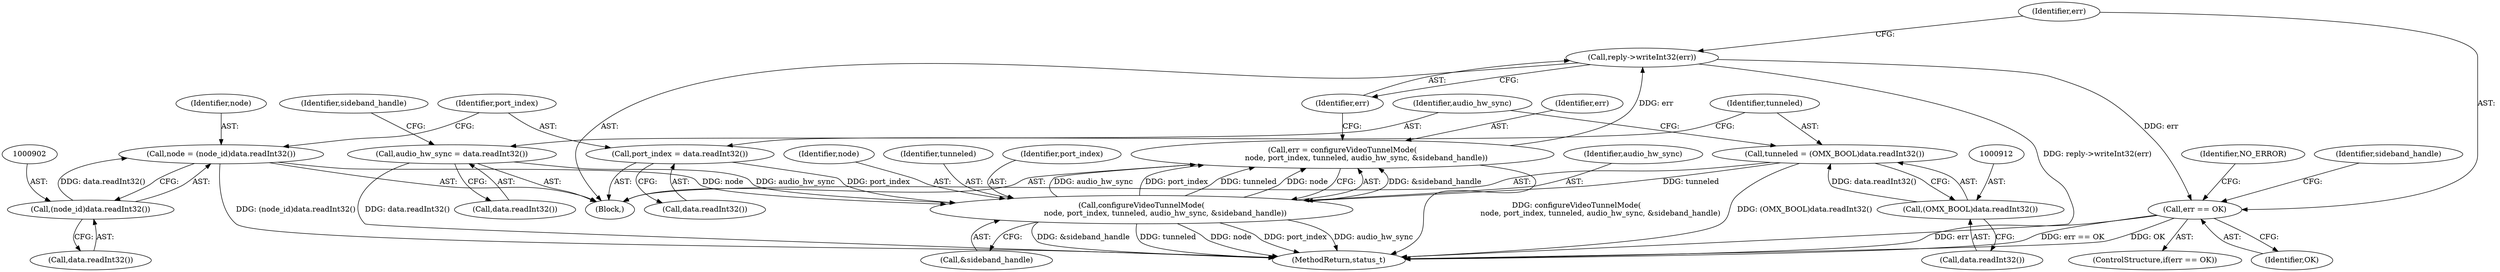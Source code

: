 digraph "0_Android_295c883fe3105b19bcd0f9e07d54c6b589fc5bff@API" {
"1000932" [label="(Call,reply->writeInt32(err))"];
"1000923" [label="(Call,err = configureVideoTunnelMode(\n                    node, port_index, tunneled, audio_hw_sync, &sideband_handle))"];
"1000925" [label="(Call,configureVideoTunnelMode(\n                    node, port_index, tunneled, audio_hw_sync, &sideband_handle))"];
"1000899" [label="(Call,node = (node_id)data.readInt32())"];
"1000901" [label="(Call,(node_id)data.readInt32())"];
"1000905" [label="(Call,port_index = data.readInt32())"];
"1000909" [label="(Call,tunneled = (OMX_BOOL)data.readInt32())"];
"1000911" [label="(Call,(OMX_BOOL)data.readInt32())"];
"1000915" [label="(Call,audio_hw_sync = data.readInt32())"];
"1000935" [label="(Call,err == OK)"];
"1000930" [label="(Call,&sideband_handle)"];
"1000926" [label="(Identifier,node)"];
"1000942" [label="(Identifier,NO_ERROR)"];
"1000917" [label="(Call,data.readInt32())"];
"1000923" [label="(Call,err = configureVideoTunnelMode(\n                    node, port_index, tunneled, audio_hw_sync, &sideband_handle))"];
"1000907" [label="(Call,data.readInt32())"];
"1000910" [label="(Identifier,tunneled)"];
"1000925" [label="(Call,configureVideoTunnelMode(\n                    node, port_index, tunneled, audio_hw_sync, &sideband_handle))"];
"1000924" [label="(Identifier,err)"];
"1001214" [label="(MethodReturn,status_t)"];
"1000932" [label="(Call,reply->writeInt32(err))"];
"1000937" [label="(Identifier,OK)"];
"1000920" [label="(Identifier,sideband_handle)"];
"1000928" [label="(Identifier,tunneled)"];
"1000940" [label="(Identifier,sideband_handle)"];
"1000909" [label="(Call,tunneled = (OMX_BOOL)data.readInt32())"];
"1000905" [label="(Call,port_index = data.readInt32())"];
"1000915" [label="(Call,audio_hw_sync = data.readInt32())"];
"1000906" [label="(Identifier,port_index)"];
"1000903" [label="(Call,data.readInt32())"];
"1000913" [label="(Call,data.readInt32())"];
"1000893" [label="(Block,)"];
"1000934" [label="(ControlStructure,if(err == OK))"];
"1000936" [label="(Identifier,err)"];
"1000900" [label="(Identifier,node)"];
"1000935" [label="(Call,err == OK)"];
"1000927" [label="(Identifier,port_index)"];
"1000911" [label="(Call,(OMX_BOOL)data.readInt32())"];
"1000929" [label="(Identifier,audio_hw_sync)"];
"1000933" [label="(Identifier,err)"];
"1000899" [label="(Call,node = (node_id)data.readInt32())"];
"1000901" [label="(Call,(node_id)data.readInt32())"];
"1000916" [label="(Identifier,audio_hw_sync)"];
"1000932" -> "1000893"  [label="AST: "];
"1000932" -> "1000933"  [label="CFG: "];
"1000933" -> "1000932"  [label="AST: "];
"1000936" -> "1000932"  [label="CFG: "];
"1000932" -> "1001214"  [label="DDG: reply->writeInt32(err)"];
"1000923" -> "1000932"  [label="DDG: err"];
"1000932" -> "1000935"  [label="DDG: err"];
"1000923" -> "1000893"  [label="AST: "];
"1000923" -> "1000925"  [label="CFG: "];
"1000924" -> "1000923"  [label="AST: "];
"1000925" -> "1000923"  [label="AST: "];
"1000933" -> "1000923"  [label="CFG: "];
"1000923" -> "1001214"  [label="DDG: configureVideoTunnelMode(\n                    node, port_index, tunneled, audio_hw_sync, &sideband_handle)"];
"1000925" -> "1000923"  [label="DDG: &sideband_handle"];
"1000925" -> "1000923"  [label="DDG: audio_hw_sync"];
"1000925" -> "1000923"  [label="DDG: port_index"];
"1000925" -> "1000923"  [label="DDG: tunneled"];
"1000925" -> "1000923"  [label="DDG: node"];
"1000925" -> "1000930"  [label="CFG: "];
"1000926" -> "1000925"  [label="AST: "];
"1000927" -> "1000925"  [label="AST: "];
"1000928" -> "1000925"  [label="AST: "];
"1000929" -> "1000925"  [label="AST: "];
"1000930" -> "1000925"  [label="AST: "];
"1000925" -> "1001214"  [label="DDG: node"];
"1000925" -> "1001214"  [label="DDG: port_index"];
"1000925" -> "1001214"  [label="DDG: audio_hw_sync"];
"1000925" -> "1001214"  [label="DDG: &sideband_handle"];
"1000925" -> "1001214"  [label="DDG: tunneled"];
"1000899" -> "1000925"  [label="DDG: node"];
"1000905" -> "1000925"  [label="DDG: port_index"];
"1000909" -> "1000925"  [label="DDG: tunneled"];
"1000915" -> "1000925"  [label="DDG: audio_hw_sync"];
"1000899" -> "1000893"  [label="AST: "];
"1000899" -> "1000901"  [label="CFG: "];
"1000900" -> "1000899"  [label="AST: "];
"1000901" -> "1000899"  [label="AST: "];
"1000906" -> "1000899"  [label="CFG: "];
"1000899" -> "1001214"  [label="DDG: (node_id)data.readInt32()"];
"1000901" -> "1000899"  [label="DDG: data.readInt32()"];
"1000901" -> "1000903"  [label="CFG: "];
"1000902" -> "1000901"  [label="AST: "];
"1000903" -> "1000901"  [label="AST: "];
"1000905" -> "1000893"  [label="AST: "];
"1000905" -> "1000907"  [label="CFG: "];
"1000906" -> "1000905"  [label="AST: "];
"1000907" -> "1000905"  [label="AST: "];
"1000910" -> "1000905"  [label="CFG: "];
"1000909" -> "1000893"  [label="AST: "];
"1000909" -> "1000911"  [label="CFG: "];
"1000910" -> "1000909"  [label="AST: "];
"1000911" -> "1000909"  [label="AST: "];
"1000916" -> "1000909"  [label="CFG: "];
"1000909" -> "1001214"  [label="DDG: (OMX_BOOL)data.readInt32()"];
"1000911" -> "1000909"  [label="DDG: data.readInt32()"];
"1000911" -> "1000913"  [label="CFG: "];
"1000912" -> "1000911"  [label="AST: "];
"1000913" -> "1000911"  [label="AST: "];
"1000915" -> "1000893"  [label="AST: "];
"1000915" -> "1000917"  [label="CFG: "];
"1000916" -> "1000915"  [label="AST: "];
"1000917" -> "1000915"  [label="AST: "];
"1000920" -> "1000915"  [label="CFG: "];
"1000915" -> "1001214"  [label="DDG: data.readInt32()"];
"1000935" -> "1000934"  [label="AST: "];
"1000935" -> "1000937"  [label="CFG: "];
"1000936" -> "1000935"  [label="AST: "];
"1000937" -> "1000935"  [label="AST: "];
"1000940" -> "1000935"  [label="CFG: "];
"1000942" -> "1000935"  [label="CFG: "];
"1000935" -> "1001214"  [label="DDG: err"];
"1000935" -> "1001214"  [label="DDG: err == OK"];
"1000935" -> "1001214"  [label="DDG: OK"];
}
